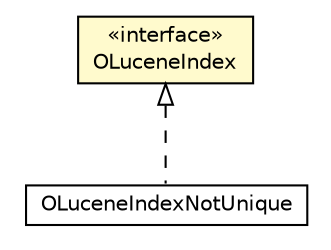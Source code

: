 #!/usr/local/bin/dot
#
# Class diagram 
# Generated by UMLGraph version R5_6-24-gf6e263 (http://www.umlgraph.org/)
#

digraph G {
	edge [fontname="Helvetica",fontsize=10,labelfontname="Helvetica",labelfontsize=10];
	node [fontname="Helvetica",fontsize=10,shape=plaintext];
	nodesep=0.25;
	ranksep=0.5;
	// com.orientechnologies.lucene.OLuceneIndex
	c4548613 [label=<<table title="com.orientechnologies.lucene.OLuceneIndex" border="0" cellborder="1" cellspacing="0" cellpadding="2" port="p" bgcolor="lemonChiffon" href="./OLuceneIndex.html">
		<tr><td><table border="0" cellspacing="0" cellpadding="1">
<tr><td align="center" balign="center"> &#171;interface&#187; </td></tr>
<tr><td align="center" balign="center"> OLuceneIndex </td></tr>
		</table></td></tr>
		</table>>, URL="./OLuceneIndex.html", fontname="Helvetica", fontcolor="black", fontsize=10.0];
	// com.orientechnologies.lucene.index.OLuceneIndexNotUnique
	c4548635 [label=<<table title="com.orientechnologies.lucene.index.OLuceneIndexNotUnique" border="0" cellborder="1" cellspacing="0" cellpadding="2" port="p" href="./index/OLuceneIndexNotUnique.html">
		<tr><td><table border="0" cellspacing="0" cellpadding="1">
<tr><td align="center" balign="center"> OLuceneIndexNotUnique </td></tr>
		</table></td></tr>
		</table>>, URL="./index/OLuceneIndexNotUnique.html", fontname="Helvetica", fontcolor="black", fontsize=10.0];
	//com.orientechnologies.lucene.index.OLuceneIndexNotUnique implements com.orientechnologies.lucene.OLuceneIndex
	c4548613:p -> c4548635:p [dir=back,arrowtail=empty,style=dashed];
}

